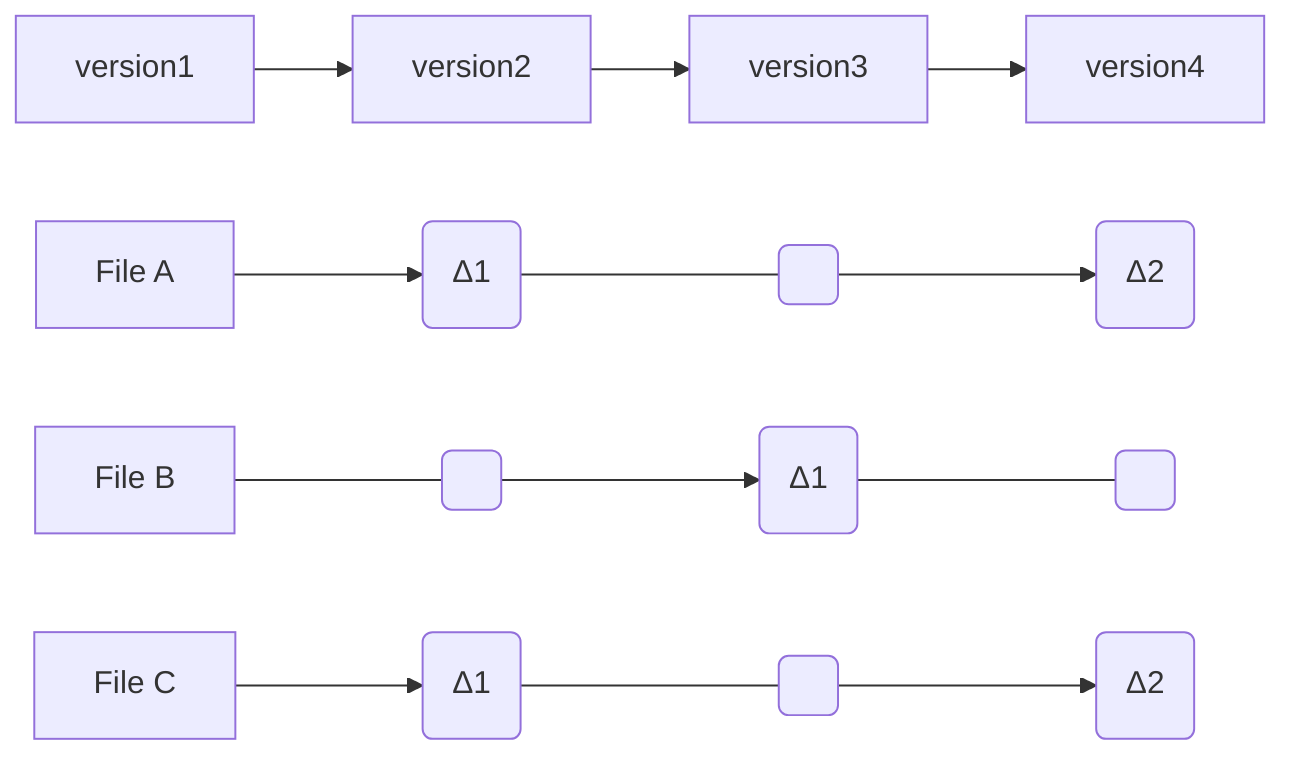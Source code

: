 graph LR
    version1 --> version2 --> version3 --> version4
    A[File A] -->A1(Δ1) ---A2( ) --> A3(Δ2)
    B[File B] ---B1( ) -->B2(Δ1) --- B3( )
    C[File C] -->C1(Δ1) ---C2( ) --> C3(Δ2)